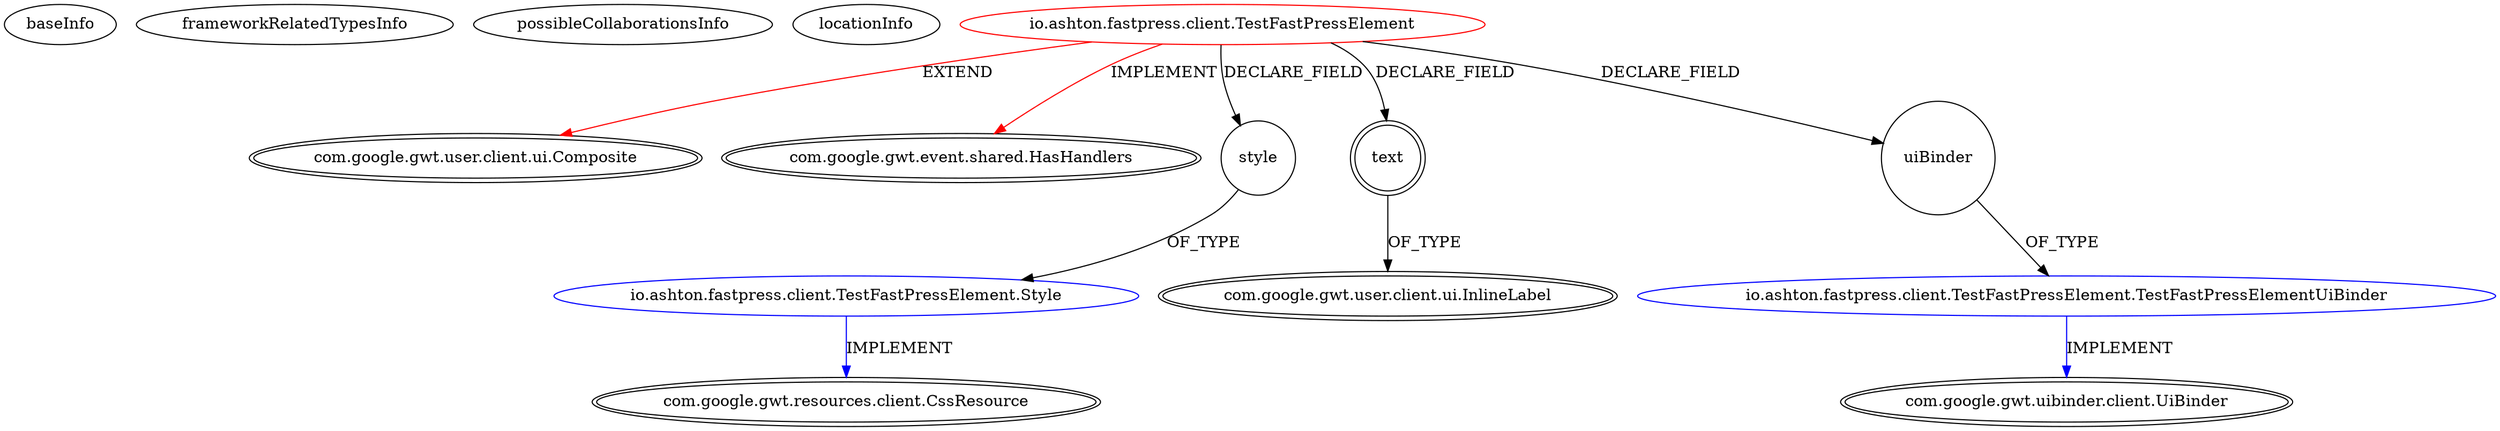 digraph {
baseInfo[graphId=741,category="extension_graph",isAnonymous=false,possibleRelation=true]
frameworkRelatedTypesInfo[0="com.google.gwt.user.client.ui.Composite",1="com.google.gwt.event.shared.HasHandlers"]
possibleCollaborationsInfo[0="741~FIELD_DECLARATION-~com.google.gwt.user.client.ui.Composite com.google.gwt.event.shared.HasHandlers ~com.google.gwt.uibinder.client.UiBinder ~false~false",1="741~FIELD_DECLARATION-~com.google.gwt.user.client.ui.Composite com.google.gwt.event.shared.HasHandlers ~com.google.gwt.resources.client.CssResource ~false~false"]
locationInfo[projectName="ashtonthomas-gwt-fast-touch-press",filePath="/ashtonthomas-gwt-fast-touch-press/gwt-fast-touch-press-master/src/io/ashton/fastpress/client/TestFastPressElement.java",contextSignature="TestFastPressElement",graphId="741"]
0[label="io.ashton.fastpress.client.TestFastPressElement",vertexType="ROOT_CLIENT_CLASS_DECLARATION",isFrameworkType=false,color=red]
1[label="com.google.gwt.user.client.ui.Composite",vertexType="FRAMEWORK_CLASS_TYPE",isFrameworkType=true,peripheries=2]
2[label="com.google.gwt.event.shared.HasHandlers",vertexType="FRAMEWORK_INTERFACE_TYPE",isFrameworkType=true,peripheries=2]
3[label="style",vertexType="FIELD_DECLARATION",isFrameworkType=false,shape=circle]
4[label="io.ashton.fastpress.client.TestFastPressElement.Style",vertexType="REFERENCE_CLIENT_CLASS_DECLARATION",isFrameworkType=false,color=blue]
5[label="com.google.gwt.resources.client.CssResource",vertexType="FRAMEWORK_INTERFACE_TYPE",isFrameworkType=true,peripheries=2]
6[label="text",vertexType="FIELD_DECLARATION",isFrameworkType=true,peripheries=2,shape=circle]
7[label="com.google.gwt.user.client.ui.InlineLabel",vertexType="FRAMEWORK_CLASS_TYPE",isFrameworkType=true,peripheries=2]
8[label="uiBinder",vertexType="FIELD_DECLARATION",isFrameworkType=false,shape=circle]
9[label="io.ashton.fastpress.client.TestFastPressElement.TestFastPressElementUiBinder",vertexType="REFERENCE_CLIENT_CLASS_DECLARATION",isFrameworkType=false,color=blue]
10[label="com.google.gwt.uibinder.client.UiBinder",vertexType="FRAMEWORK_INTERFACE_TYPE",isFrameworkType=true,peripheries=2]
0->1[label="EXTEND",color=red]
0->2[label="IMPLEMENT",color=red]
0->3[label="DECLARE_FIELD"]
4->5[label="IMPLEMENT",color=blue]
3->4[label="OF_TYPE"]
0->6[label="DECLARE_FIELD"]
6->7[label="OF_TYPE"]
0->8[label="DECLARE_FIELD"]
9->10[label="IMPLEMENT",color=blue]
8->9[label="OF_TYPE"]
}
